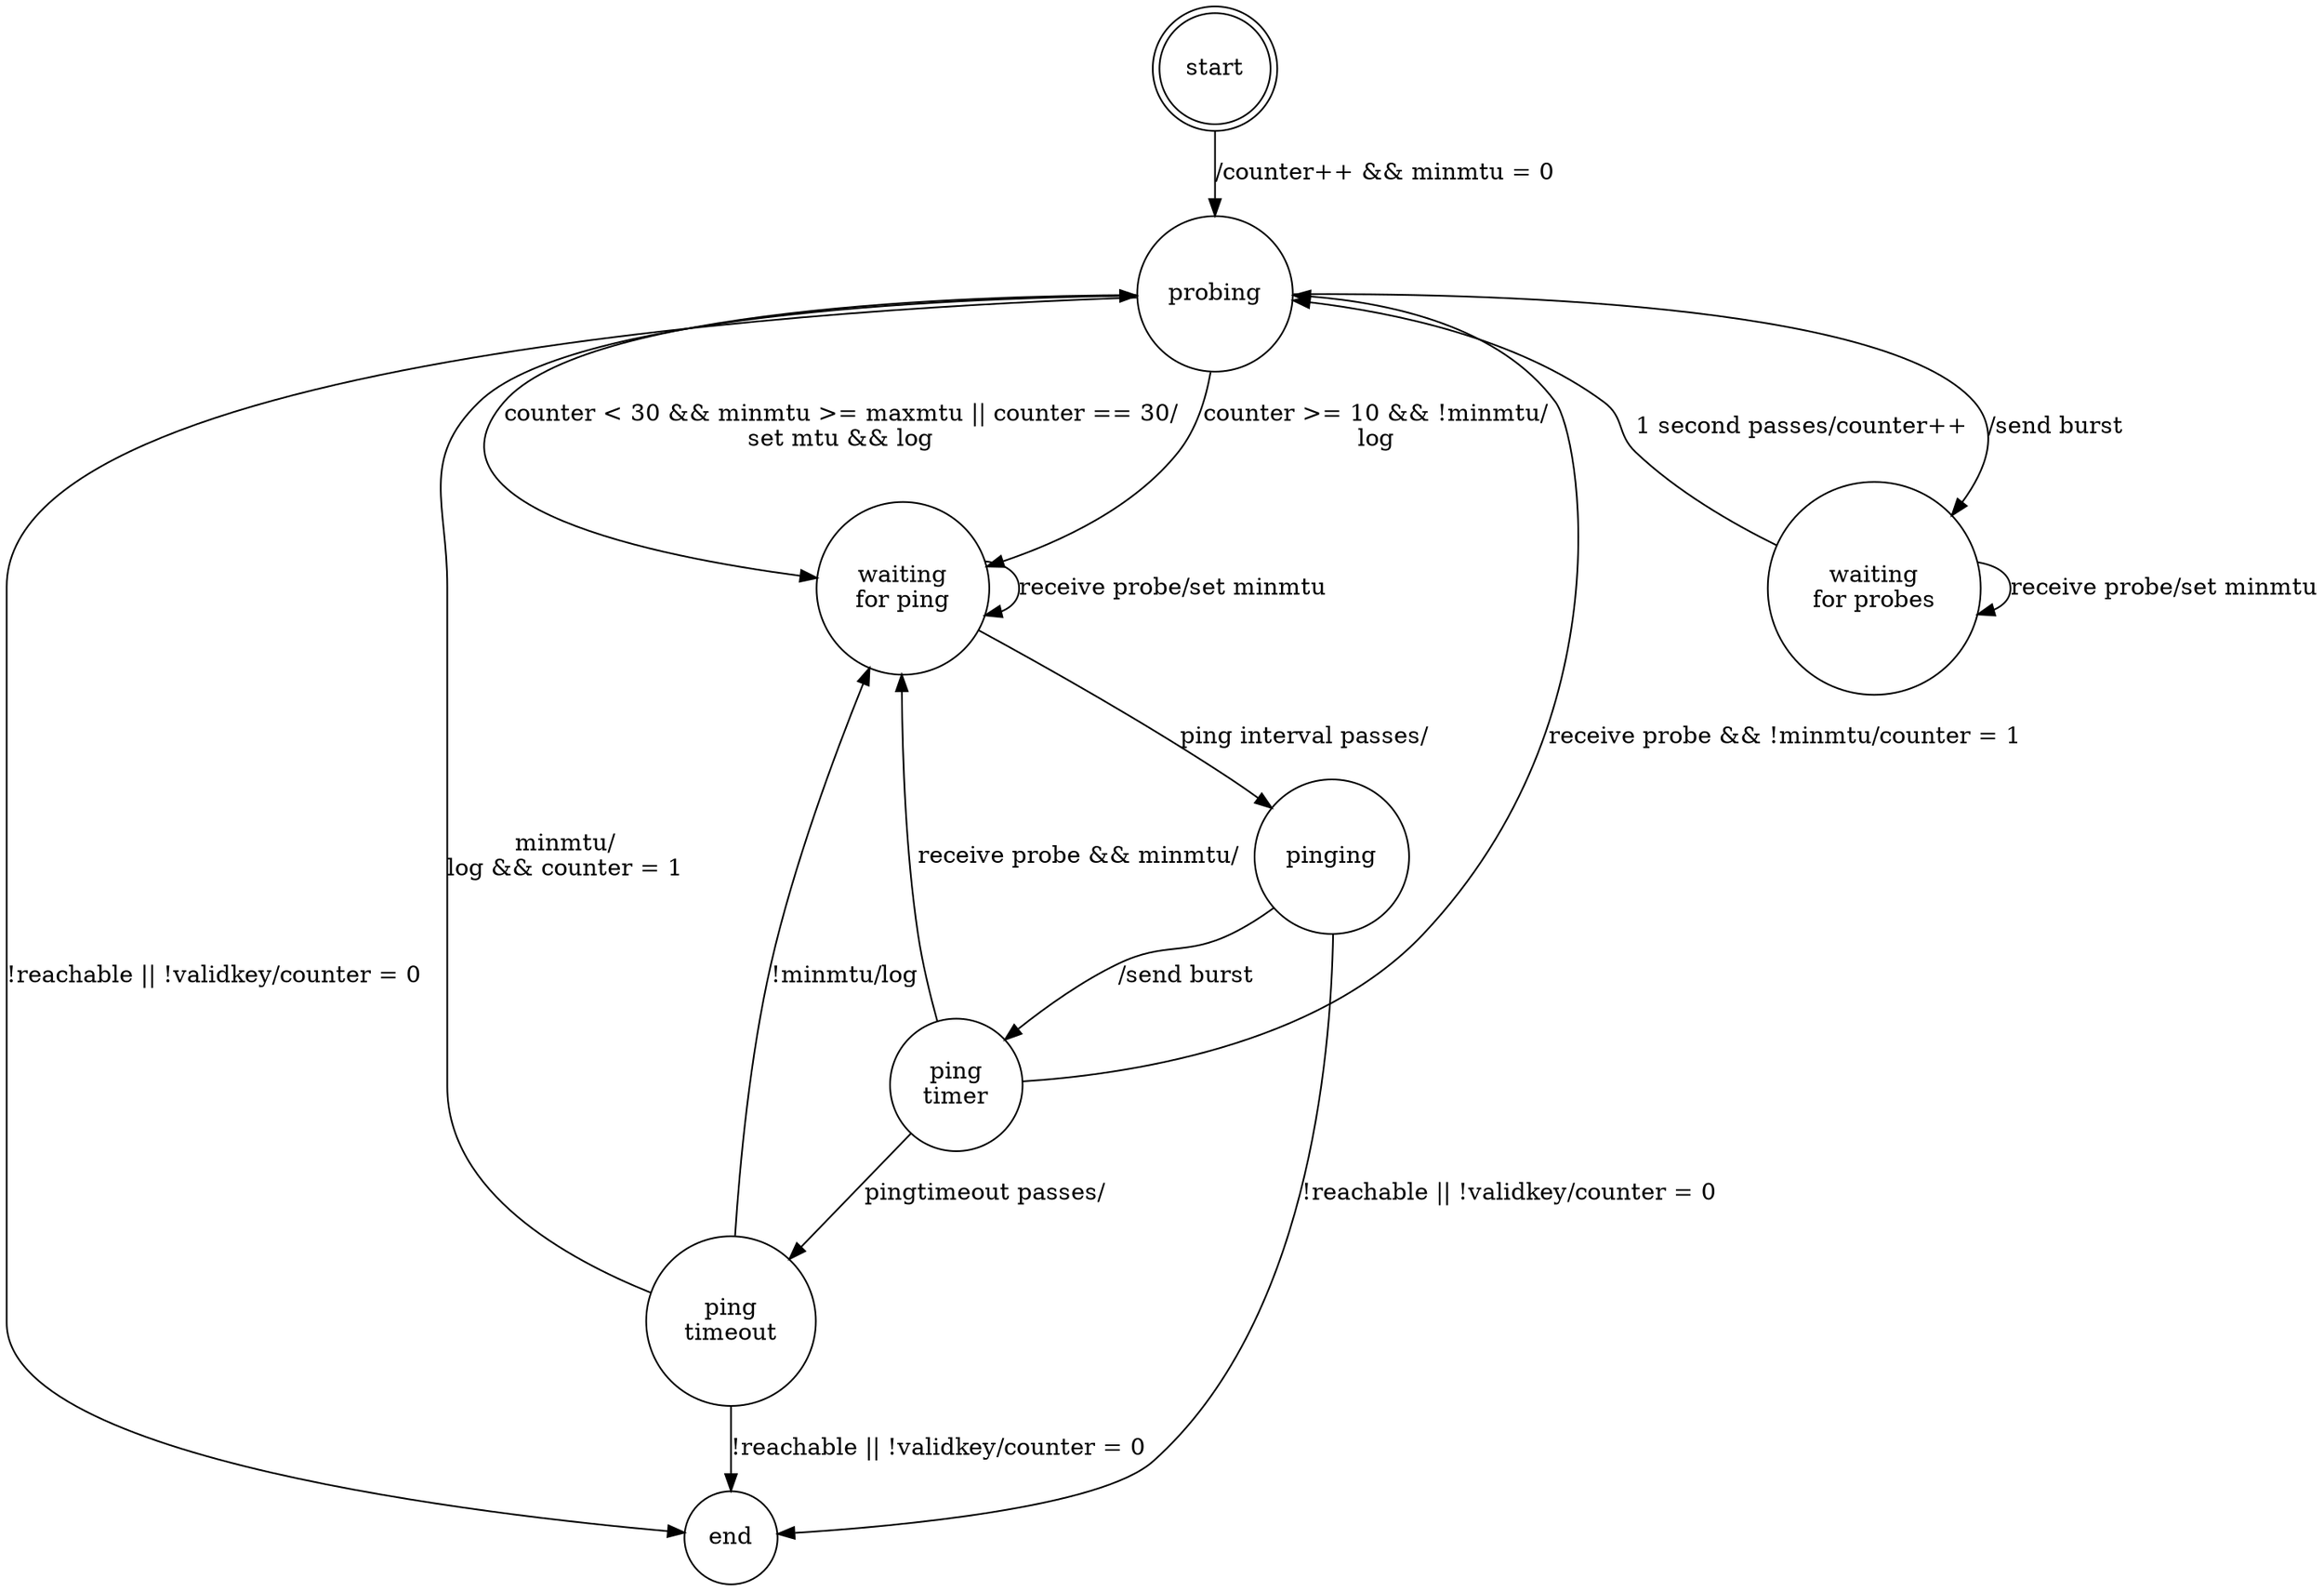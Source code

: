 digraph finite_state_machine {

	node [shape = doublecircle];
	start [ label = "start" ];
	
	node [shape = circle];	
	end [ label = "end" ];
	probes [ label = "probing" ];
	w_probes [ label = "waiting\nfor probes" ];

	ping [ label = "pinging" ];
	w_ping [ label = "waiting\nfor ping" ];
	t_ping [ label = "ping\ntimer" ];
	to_ping [ label = "ping\ntimeout" ];
	
	start -> probes [ label = "/counter++ && minmtu = 0" ];
	probes -> w_probes [ label = "/send burst" ];
	w_probes -> probes [ label = "1 second passes/counter++" ];
	probes -> end [ label = "!reachable || !validkey/counter = 0" ];
	w_probes -> w_probes [ label = "receive probe/set minmtu" ];

	probes -> w_ping [ label = "counter < 30 && minmtu >= maxmtu || counter == 30/\nset mtu && log" ];
	probes -> w_ping [ label = "counter >= 10 && !minmtu/\nlog" ];
	w_ping -> ping [ label = "ping interval passes/" ];
	ping -> end [ label = "!reachable || !validkey/counter = 0" ];
	ping -> t_ping [ label = "/send burst" ];
	t_ping -> to_ping [ label = "pingtimeout passes/" ];
	to_ping -> w_ping [ label = "!minmtu/log" ];
	to_ping -> probes [ label = "minmtu/\nlog && counter = 1" ];
	to_ping -> end [ label = "!reachable || !validkey/counter = 0" ];
	w_ping -> w_ping [ label = "receive probe/set minmtu" ];
	t_ping -> w_ping [ label = "receive probe && minmtu/" ];
	t_ping -> probes [ label = "receive probe && !minmtu/counter = 1" ];
}

